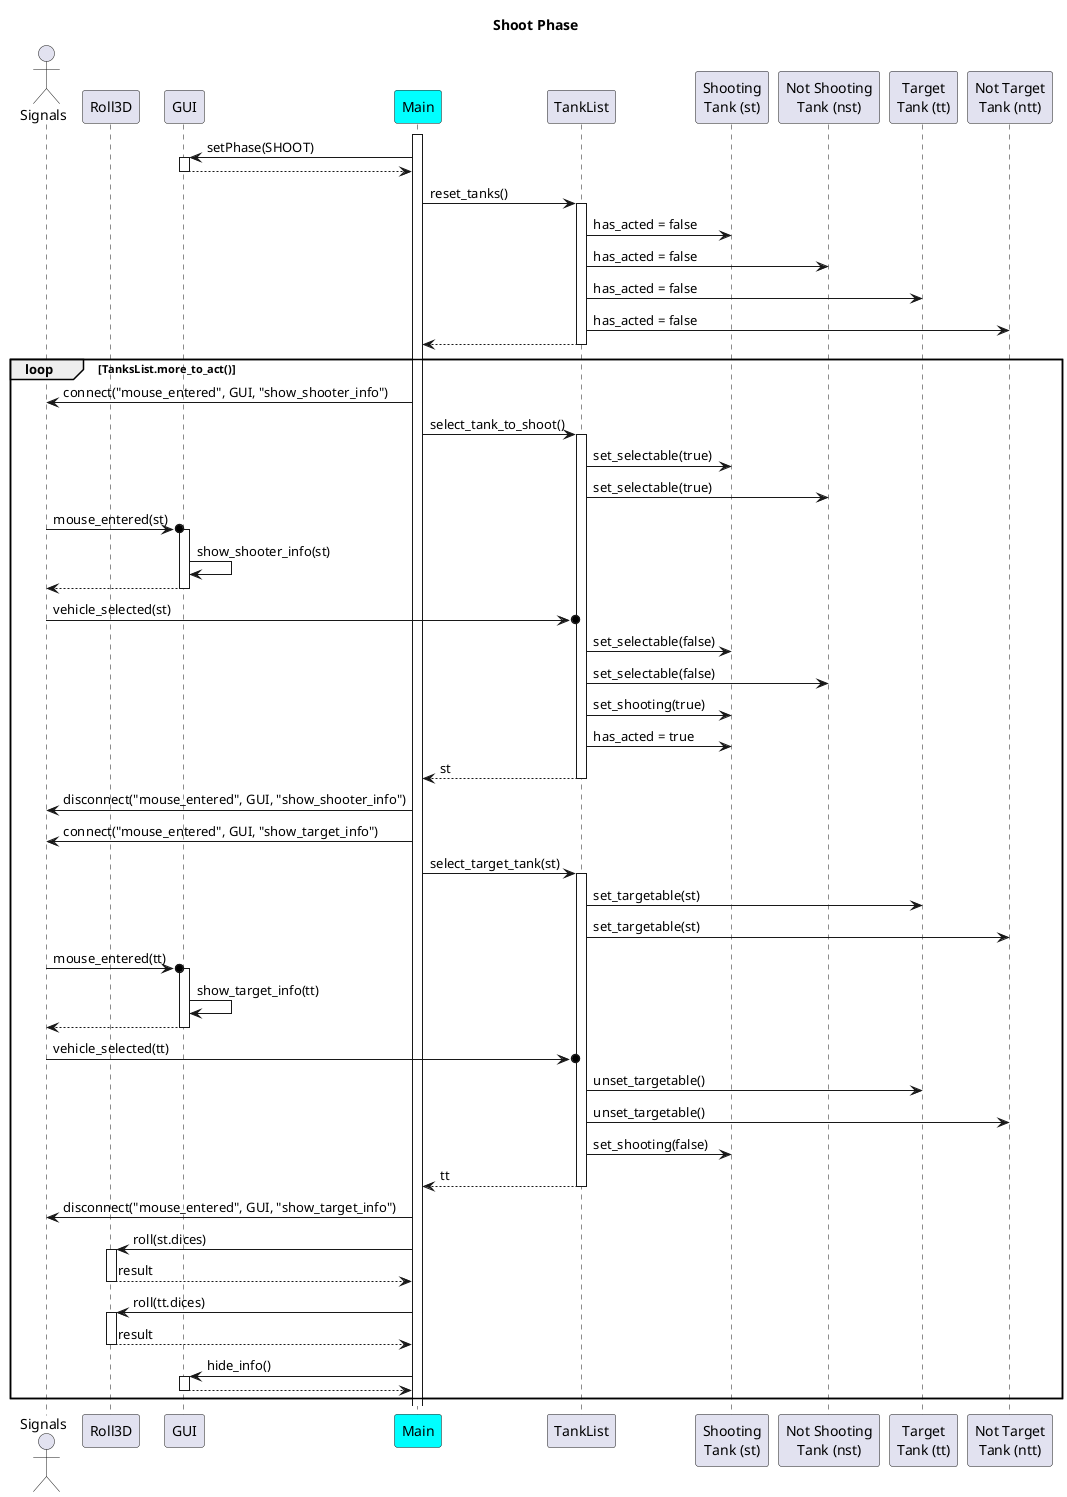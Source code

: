 @startuml

title Shoot Phase
actor Signals as S
participant "Roll3D" as R
participant GUI as G
participant Main as M #aqua
participant TankList as TL
participant "Shooting\nTank (st)" as ST
participant "Not Shooting\nTank (nst)" as NST
participant "Target\nTank (tt)" as TT
participant "Not Target\nTank (ntt)" as NTT

activate M
M -> G: setPhase(SHOOT)
activate G
M <-- G
deactivate G
M -> TL: reset_tanks()
activate TL
TL -> ST: has_acted = false
TL -> NST: has_acted = false
TL -> TT: has_acted = false
TL -> NTT: has_acted = false
M <-- TL
deactivate TL

loop TanksList.more_to_act()

M -> S: connect("mouse_entered", GUI, "show_shooter_info")
M -> TL: select_tank_to_shoot()
activate TL

TL -> ST: set_selectable(true)
TL -> NST: set_selectable(true)

S ->o G: mouse_entered(st)
activate G
G -> G : show_shooter_info(st)
S <-- G
deactivate G

S ->o TL: vehicle_selected(st)
TL -> ST: set_selectable(false)
TL -> NST: set_selectable(false)

TL -> ST: set_shooting(true)
TL -> ST: has_acted = true
M <-- TL: st
deactivate TL

M -> S: disconnect("mouse_entered", GUI, "show_shooter_info")
M -> S: connect("mouse_entered", GUI, "show_target_info")

M->TL: select_target_tank(st)
activate TL

TL -> TT: set_targetable(st)
TL -> NTT: set_targetable(st)


S ->o G: mouse_entered(tt)
activate G
G -> G: show_target_info(tt)
S <-- G
deactivate G



S ->o TL: vehicle_selected(tt)
TL -> TT: unset_targetable()
TL -> NTT: unset_targetable()
TL -> ST: set_shooting(false)
M <-- TL: tt
deactivate TL

M -> S: disconnect("mouse_entered", GUI, "show_target_info")


M->R: roll(st.dices)
activate R
M <-- R: result
deactivate R

M->R: roll(tt.dices)
activate R
M <-- R: result
deactivate R

M -> G: hide_info()
activate G
M <-- G
deactivate G

end
@enduml
